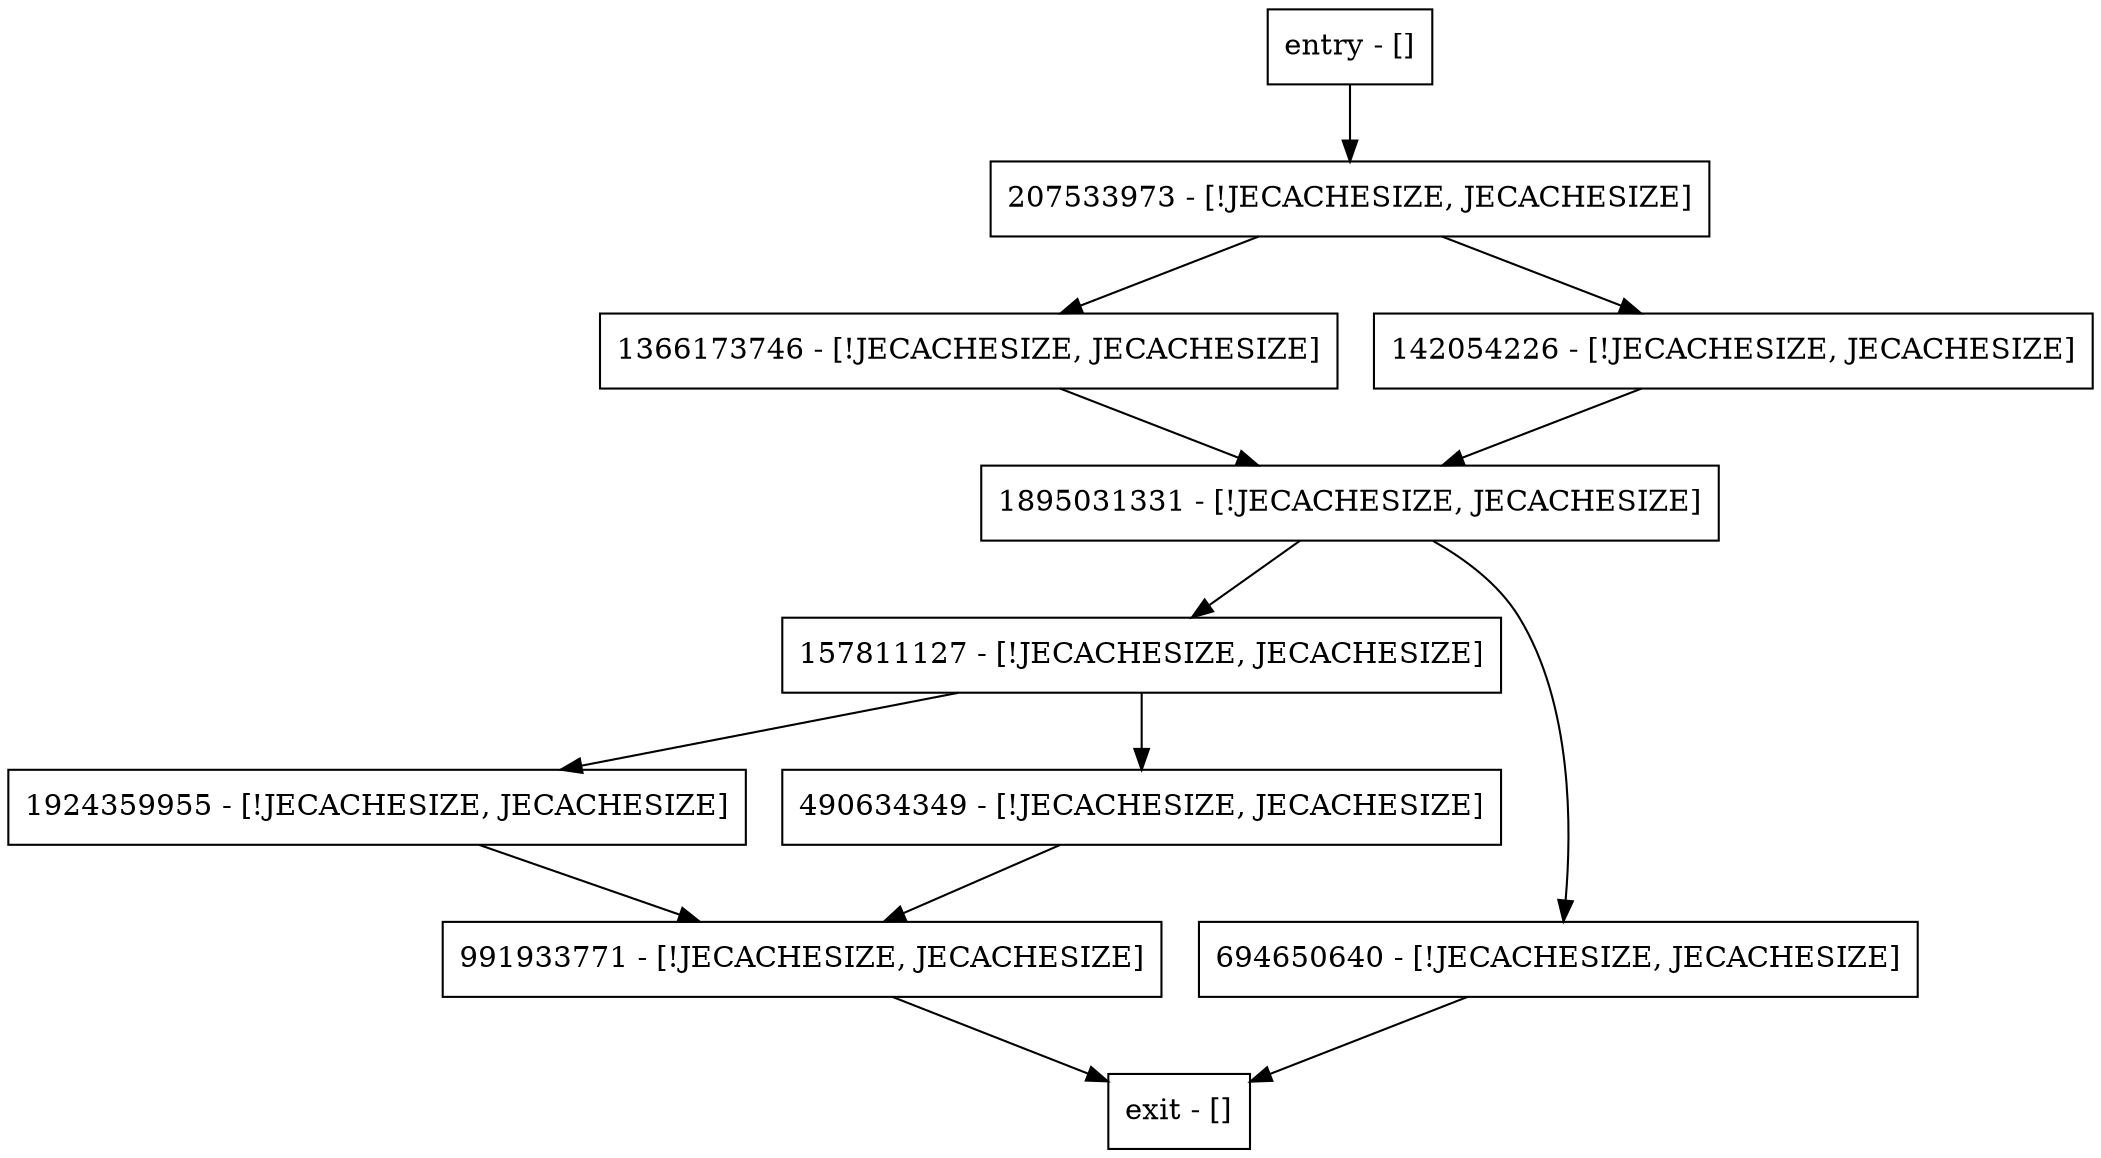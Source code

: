 digraph open {
node [shape=record];
entry [label="entry - []"];
exit [label="exit - []"];
991933771 [label="991933771 - [!JECACHESIZE, JECACHESIZE]"];
1366173746 [label="1366173746 - [!JECACHESIZE, JECACHESIZE]"];
1895031331 [label="1895031331 - [!JECACHESIZE, JECACHESIZE]"];
157811127 [label="157811127 - [!JECACHESIZE, JECACHESIZE]"];
1924359955 [label="1924359955 - [!JECACHESIZE, JECACHESIZE]"];
207533973 [label="207533973 - [!JECACHESIZE, JECACHESIZE]"];
490634349 [label="490634349 - [!JECACHESIZE, JECACHESIZE]"];
142054226 [label="142054226 - [!JECACHESIZE, JECACHESIZE]"];
694650640 [label="694650640 - [!JECACHESIZE, JECACHESIZE]"];
entry;
exit;
entry -> 207533973;
991933771 -> exit;
1366173746 -> 1895031331;
1895031331 -> 157811127;
1895031331 -> 694650640;
157811127 -> 1924359955;
157811127 -> 490634349;
1924359955 -> 991933771;
207533973 -> 1366173746;
207533973 -> 142054226;
490634349 -> 991933771;
142054226 -> 1895031331;
694650640 -> exit;
}
